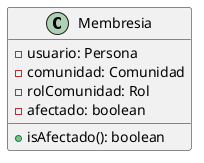 @startuml
'https://plantuml.com/class-diagram

skinparam linetype ortho

class Membresia{
    -usuario: Persona
    -comunidad: Comunidad
    -rolComunidad: Rol
    -afectado: boolean

    +isAfectado(): boolean
}

@enduml